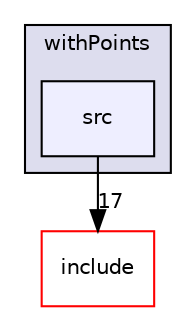 digraph "/home/vicky/pgrouting/pgrouting/pgrouting/src/withPoints/src" {
  compound=true
  node [ fontsize="10", fontname="Helvetica"];
  edge [ labelfontsize="10", labelfontname="Helvetica"];
  subgraph clusterdir_db4188eb592e899b4ab759c326d3f65f {
    graph [ bgcolor="#ddddee", pencolor="black", label="withPoints" fontname="Helvetica", fontsize="10", URL="dir_db4188eb592e899b4ab759c326d3f65f.html"]
  dir_8dc78dc14affe115084060e017054e86 [shape=box, label="src", style="filled", fillcolor="#eeeeff", pencolor="black", URL="dir_8dc78dc14affe115084060e017054e86.html"];
  }
  dir_d44c64559bbebec7f509842c48db8b23 [shape=box label="include" fillcolor="white" style="filled" color="red" URL="dir_d44c64559bbebec7f509842c48db8b23.html"];
  dir_8dc78dc14affe115084060e017054e86->dir_d44c64559bbebec7f509842c48db8b23 [headlabel="17", labeldistance=1.5 headhref="dir_000076_000000.html"];
}
